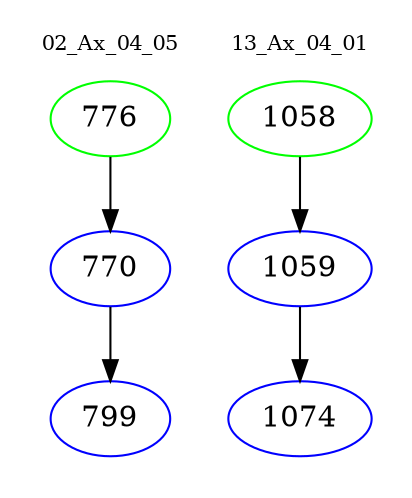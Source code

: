 digraph{
subgraph cluster_0 {
color = white
label = "02_Ax_04_05";
fontsize=10;
T0_776 [label="776", color="green"]
T0_776 -> T0_770 [color="black"]
T0_770 [label="770", color="blue"]
T0_770 -> T0_799 [color="black"]
T0_799 [label="799", color="blue"]
}
subgraph cluster_1 {
color = white
label = "13_Ax_04_01";
fontsize=10;
T1_1058 [label="1058", color="green"]
T1_1058 -> T1_1059 [color="black"]
T1_1059 [label="1059", color="blue"]
T1_1059 -> T1_1074 [color="black"]
T1_1074 [label="1074", color="blue"]
}
}
